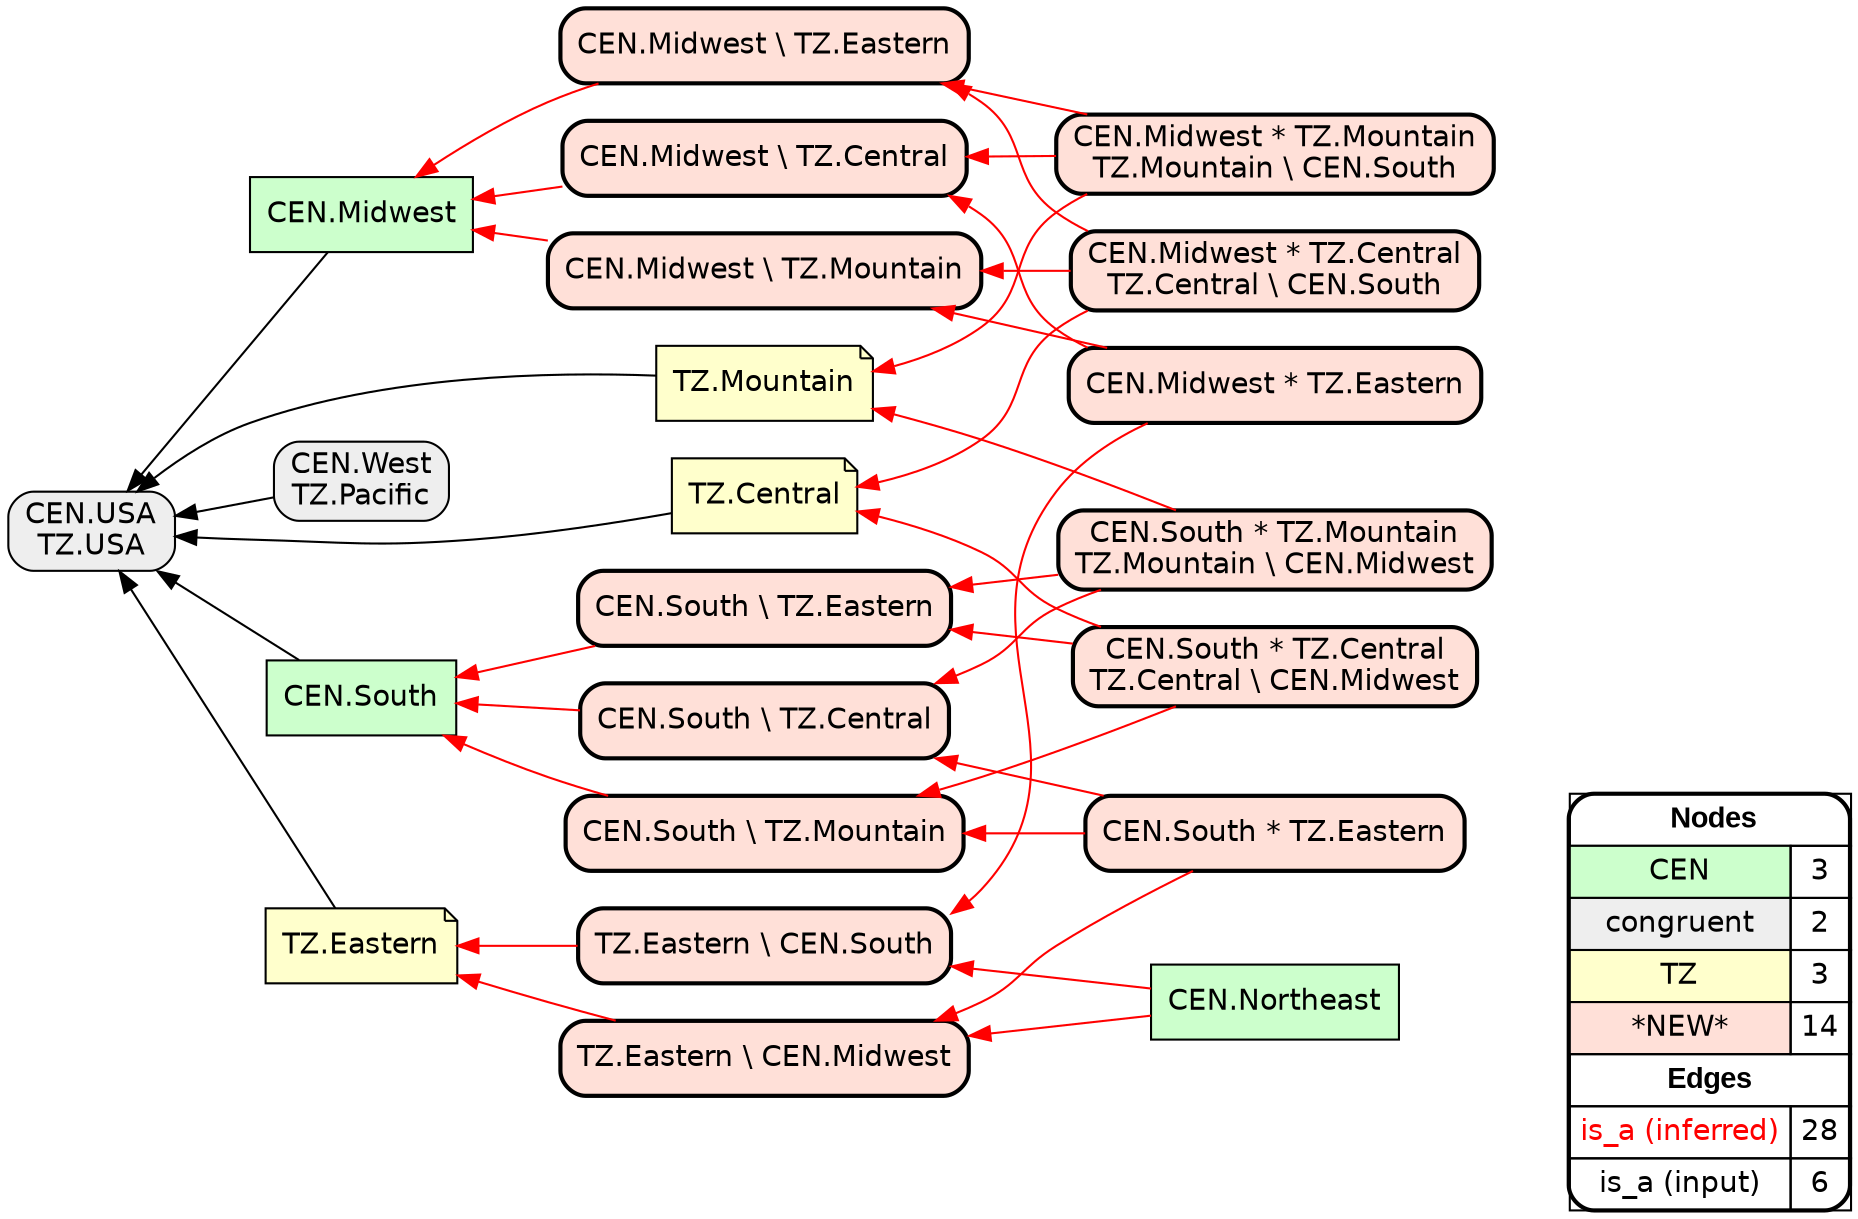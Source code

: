 digraph{
rankdir=RL
node[shape=box style=filled fillcolor="#CCFFCC" fontname="helvetica"] 
"CEN.Midwest"
"CEN.Northeast"
"CEN.South"
node[shape=box style="filled,rounded" fillcolor="#EEEEEE" fontname="helvetica"] 
"CEN.USA\nTZ.USA"
"CEN.West\nTZ.Pacific"
node[shape=note style=filled fillcolor="#FFFFCC" fontname="helvetica"] 
"TZ.Eastern"
"TZ.Central"
"TZ.Mountain"
node[shape=box style="filled,rounded,bold" fillcolor="#FFE0D8" fontname="helvetica"] 
"CEN.Midwest * TZ.Mountain\nTZ.Mountain \\ CEN.South"
"CEN.Midwest \\ TZ.Central"
"CEN.South \\ TZ.Mountain"
"CEN.Midwest * TZ.Central\nTZ.Central \\ CEN.South"
"CEN.South * TZ.Eastern"
"CEN.South \\ TZ.Eastern"
"CEN.Midwest \\ TZ.Eastern"
"CEN.Midwest \\ TZ.Mountain"
"CEN.South \\ TZ.Central"
"CEN.South * TZ.Mountain\nTZ.Mountain \\ CEN.Midwest"
"TZ.Eastern \\ CEN.Midwest"
"TZ.Eastern \\ CEN.South"
"CEN.Midwest * TZ.Eastern"
"CEN.South * TZ.Central\nTZ.Central \\ CEN.Midwest"
edge[arrowhead=normal style=dotted color="#000000" constraint=true penwidth=1]
edge[arrowhead=normal style=solid color="#FF0000" constraint=true penwidth=1]
"CEN.South * TZ.Mountain\nTZ.Mountain \\ CEN.Midwest" -> "CEN.South \\ TZ.Central"
"CEN.Midwest * TZ.Eastern" -> "CEN.Midwest \\ TZ.Central"
"CEN.Midwest * TZ.Central\nTZ.Central \\ CEN.South" -> "CEN.Midwest \\ TZ.Eastern"
"CEN.Midwest * TZ.Mountain\nTZ.Mountain \\ CEN.South" -> "CEN.Midwest \\ TZ.Eastern"
"CEN.South * TZ.Central\nTZ.Central \\ CEN.Midwest" -> "CEN.South \\ TZ.Mountain"
"CEN.Northeast" -> "TZ.Eastern \\ CEN.South"
"CEN.South * TZ.Mountain\nTZ.Mountain \\ CEN.Midwest" -> "TZ.Mountain"
"CEN.South * TZ.Central\nTZ.Central \\ CEN.Midwest" -> "TZ.Central"
"CEN.South * TZ.Mountain\nTZ.Mountain \\ CEN.Midwest" -> "CEN.South \\ TZ.Eastern"
"CEN.South \\ TZ.Central" -> "CEN.South"
"CEN.Midwest \\ TZ.Eastern" -> "CEN.Midwest"
"CEN.Midwest * TZ.Central\nTZ.Central \\ CEN.South" -> "TZ.Central"
"CEN.Northeast" -> "TZ.Eastern \\ CEN.Midwest"
"CEN.Midwest * TZ.Mountain\nTZ.Mountain \\ CEN.South" -> "TZ.Mountain"
"CEN.Midwest * TZ.Central\nTZ.Central \\ CEN.South" -> "CEN.Midwest \\ TZ.Mountain"
"CEN.South \\ TZ.Mountain" -> "CEN.South"
"CEN.South * TZ.Eastern" -> "CEN.South \\ TZ.Mountain"
"CEN.South * TZ.Central\nTZ.Central \\ CEN.Midwest" -> "CEN.South \\ TZ.Eastern"
"CEN.Midwest \\ TZ.Mountain" -> "CEN.Midwest"
"CEN.Midwest \\ TZ.Central" -> "CEN.Midwest"
"TZ.Eastern \\ CEN.South" -> "TZ.Eastern"
"CEN.Midwest * TZ.Eastern" -> "CEN.Midwest \\ TZ.Mountain"
"TZ.Eastern \\ CEN.Midwest" -> "TZ.Eastern"
"CEN.Midwest * TZ.Eastern" -> "TZ.Eastern \\ CEN.South"
"CEN.South \\ TZ.Eastern" -> "CEN.South"
"CEN.South * TZ.Eastern" -> "CEN.South \\ TZ.Central"
"CEN.Midwest * TZ.Mountain\nTZ.Mountain \\ CEN.South" -> "CEN.Midwest \\ TZ.Central"
"CEN.South * TZ.Eastern" -> "TZ.Eastern \\ CEN.Midwest"
edge[arrowhead=normal style=solid color="#000000" constraint=true penwidth=1]
"CEN.South" -> "CEN.USA\nTZ.USA"
"CEN.West\nTZ.Pacific" -> "CEN.USA\nTZ.USA"
"TZ.Central" -> "CEN.USA\nTZ.USA"
"CEN.Midwest" -> "CEN.USA\nTZ.USA"
"TZ.Eastern" -> "CEN.USA\nTZ.USA"
"TZ.Mountain" -> "CEN.USA\nTZ.USA"
node[shape=box] 
{rank=source Legend [fillcolor= white margin=0 label=< 
 <TABLE BORDER="0" CELLBORDER="1" CELLSPACING="0" CELLPADDING="4"> 
<TR> <TD COLSPAN="2"><font face="Arial Black"> Nodes</font></TD> </TR> 
<TR> 
 <TD bgcolor="#CCFFCC" fontname="helvetica">CEN</TD> 
 <TD>3</TD> 
 </TR> 
<TR> 
 <TD bgcolor="#EEEEEE" fontname="helvetica">congruent</TD> 
 <TD>2</TD> 
 </TR> 
<TR> 
 <TD bgcolor="#FFFFCC" fontname="helvetica">TZ</TD> 
 <TD>3</TD> 
 </TR> 
<TR> 
 <TD bgcolor="#FFE0D8" fontname="helvetica">*NEW*</TD> 
 <TD>14</TD> 
 </TR> 
<TR> <TD COLSPAN="2"><font face = "Arial Black"> Edges </font></TD> </TR> 
<TR> 
 <TD><font color ="#FF0000">is_a (inferred)</font></TD><TD>28</TD>
</TR>
<TR> 
 <TD><font color ="#000000">is_a (input)</font></TD><TD>6</TD>
</TR>
</TABLE> 
 >] } 
}